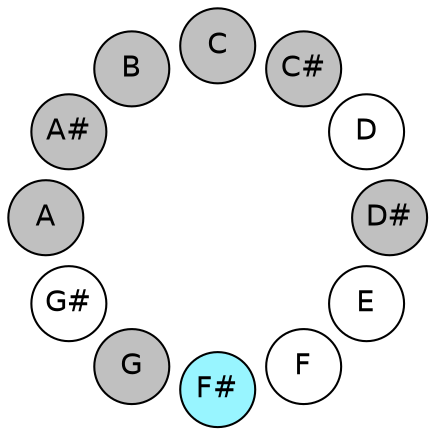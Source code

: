 
graph {

layout = circo;
mindist = .1

node [shape = circle, fontname = Helvetica, margin = 0, style = filled]
edge [style=invis]

subgraph 1 {
	"E" -- "F" -- "F#" -- "G" -- "G#" -- "A" -- "A#" -- "B" -- "C" -- "C#" -- "D" -- "D#" -- "E"
}

"C" [fillcolor = gray];
"C#" [fillcolor = gray];
"D" [fillcolor = white];
"D#" [fillcolor = gray];
"E" [fillcolor = white];
"F" [fillcolor = white];
"F#" [fillcolor = cadetblue1];
"G" [fillcolor = gray];
"G#" [fillcolor = white];
"A" [fillcolor = gray];
"A#" [fillcolor = gray];
"B" [fillcolor = gray];
}
